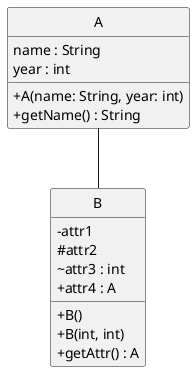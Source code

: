 @startuml
skinparam classAttributeIconSize 0
hide circle

class A {
    name : String
    year : int
    + A(name: String, year: int)
    + getName() : String
}

class B {
    - attr1
    # attr2
    ~ attr3 : int
    + attr4 : A
    + B()
    + B(int, int)
    + getAttr() : A
}

A -- B
@enduml
